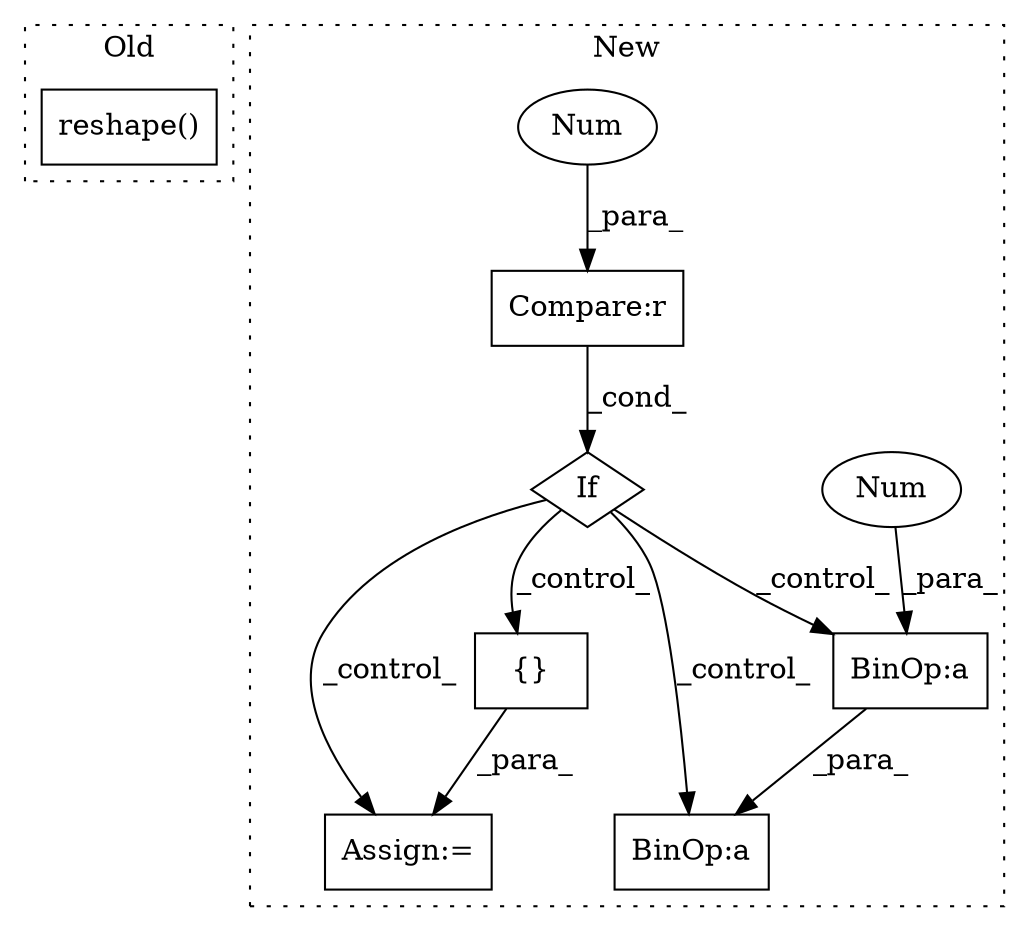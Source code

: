 digraph G {
subgraph cluster0 {
1 [label="reshape()" a="75" s="9256,9327" l="57,1" shape="box"];
label = "Old";
style="dotted";
}
subgraph cluster1 {
2 [label="{}" a="59" s="9454,9458" l="1,0" shape="box"];
3 [label="If" a="96" s="9414,9430" l="0,15" shape="diamond"];
4 [label="Compare:r" a="40" s="9414" l="16" shape="box"];
5 [label="Assign:=" a="68" s="9451" l="3" shape="box"];
6 [label="BinOp:a" a="82" s="9622" l="3" shape="box"];
7 [label="Num" a="76" s="9621" l="1" shape="ellipse"];
8 [label="Num" a="76" s="9429" l="1" shape="ellipse"];
9 [label="BinOp:a" a="82" s="9661" l="3" shape="box"];
label = "New";
style="dotted";
}
2 -> 5 [label="_para_"];
3 -> 6 [label="_control_"];
3 -> 9 [label="_control_"];
3 -> 5 [label="_control_"];
3 -> 2 [label="_control_"];
4 -> 3 [label="_cond_"];
6 -> 9 [label="_para_"];
7 -> 6 [label="_para_"];
8 -> 4 [label="_para_"];
}